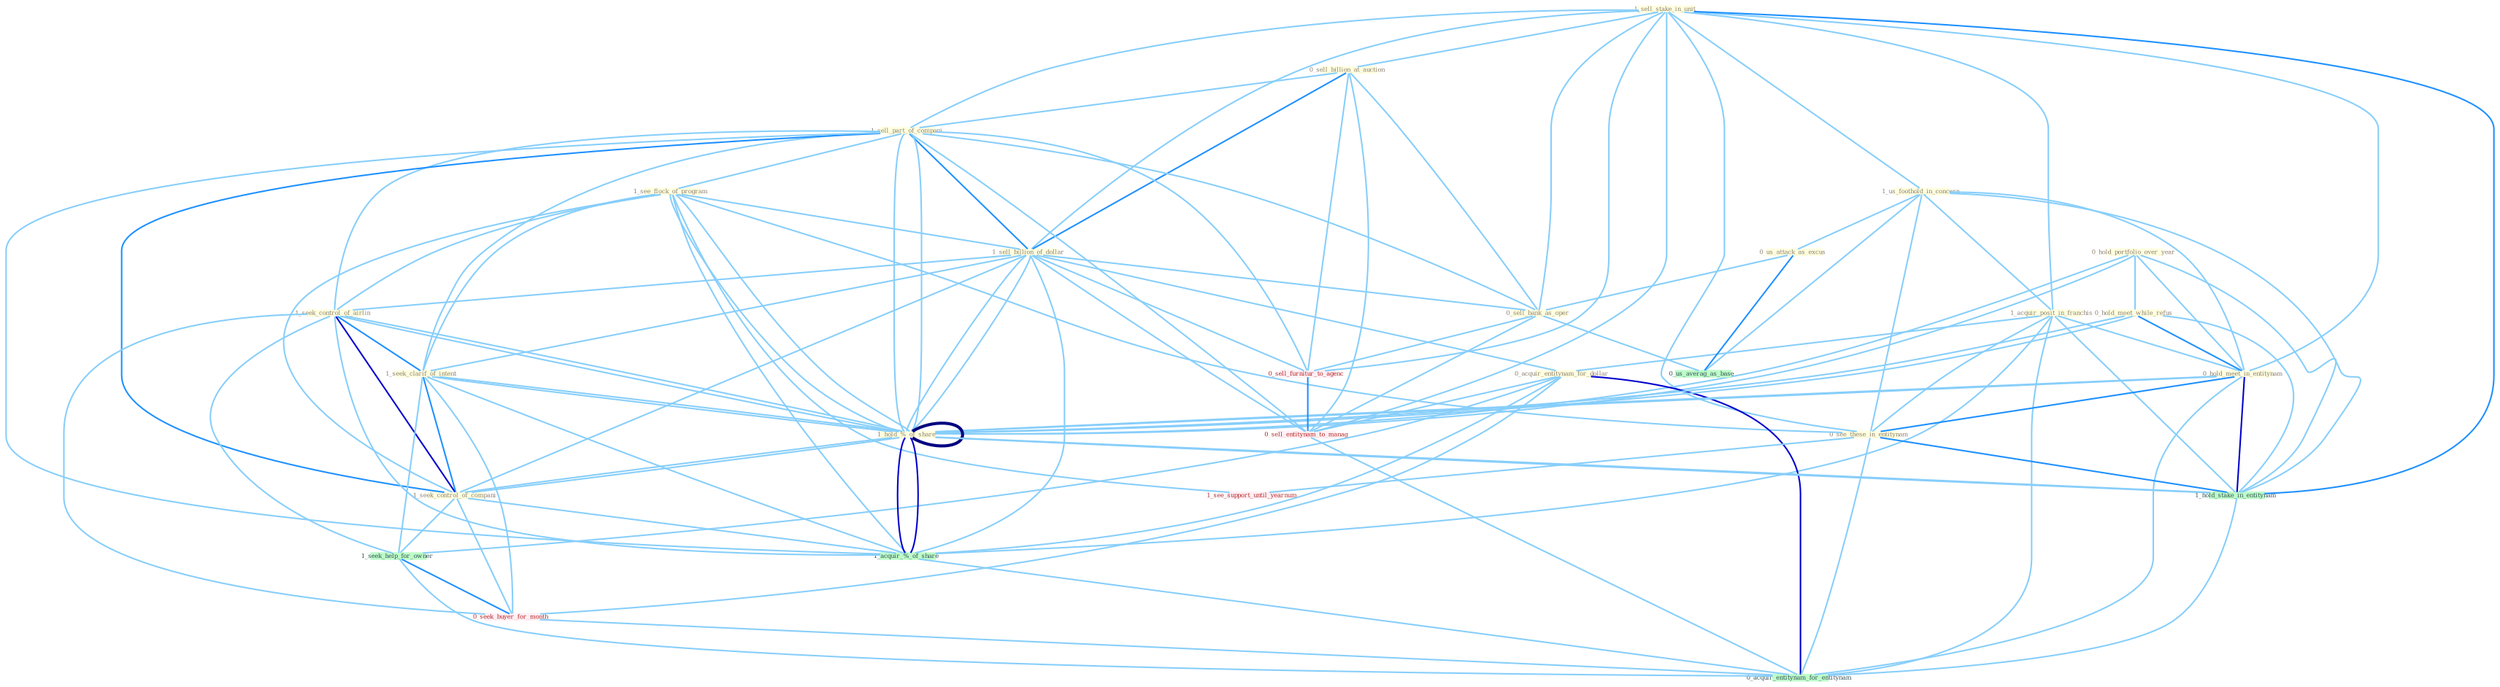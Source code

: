 Graph G{ 
    node
    [shape=polygon,style=filled,width=.5,height=.06,color="#BDFCC9",fixedsize=true,fontsize=4,
    fontcolor="#2f4f4f"];
    {node
    [color="#ffffe0", fontcolor="#8b7d6b"] "1_sell_stake_in_unit " "0_sell_billion_at_auction " "0_hold_portfolio_over_year " "1_sell_part_of_compani " "1_see_flock_of_program " "1_us_foothold_in_concern " "1_sell_billion_of_dollar " "1_seek_control_of_airlin " "1_acquir_posit_in_franchis " "1_seek_clarif_of_intent " "0_us_attack_as_excus " "0_acquir_entitynam_for_dollar " "0_hold_meet_while_refus " "0_sell_bank_as_oper " "0_hold_meet_in_entitynam " "1_hold_%_of_share " "0_see_these_in_entitynam " "1_seek_control_of_compani "}
{node [color="#fff0f5", fontcolor="#b22222"] "0_seek_buyer_for_month " "1_see_support_until_yearnum " "0_sell_furnitur_to_agenc " "0_sell_entitynam_to_manag "}
edge [color="#B0E2FF"];

	"1_sell_stake_in_unit " -- "0_sell_billion_at_auction " [w="1", color="#87cefa" ];
	"1_sell_stake_in_unit " -- "1_sell_part_of_compani " [w="1", color="#87cefa" ];
	"1_sell_stake_in_unit " -- "1_us_foothold_in_concern " [w="1", color="#87cefa" ];
	"1_sell_stake_in_unit " -- "1_sell_billion_of_dollar " [w="1", color="#87cefa" ];
	"1_sell_stake_in_unit " -- "1_acquir_posit_in_franchis " [w="1", color="#87cefa" ];
	"1_sell_stake_in_unit " -- "0_sell_bank_as_oper " [w="1", color="#87cefa" ];
	"1_sell_stake_in_unit " -- "0_hold_meet_in_entitynam " [w="1", color="#87cefa" ];
	"1_sell_stake_in_unit " -- "0_see_these_in_entitynam " [w="1", color="#87cefa" ];
	"1_sell_stake_in_unit " -- "1_hold_stake_in_entitynam " [w="2", color="#1e90ff" , len=0.8];
	"1_sell_stake_in_unit " -- "0_sell_furnitur_to_agenc " [w="1", color="#87cefa" ];
	"1_sell_stake_in_unit " -- "0_sell_entitynam_to_manag " [w="1", color="#87cefa" ];
	"0_sell_billion_at_auction " -- "1_sell_part_of_compani " [w="1", color="#87cefa" ];
	"0_sell_billion_at_auction " -- "1_sell_billion_of_dollar " [w="2", color="#1e90ff" , len=0.8];
	"0_sell_billion_at_auction " -- "0_sell_bank_as_oper " [w="1", color="#87cefa" ];
	"0_sell_billion_at_auction " -- "0_sell_furnitur_to_agenc " [w="1", color="#87cefa" ];
	"0_sell_billion_at_auction " -- "0_sell_entitynam_to_manag " [w="1", color="#87cefa" ];
	"0_hold_portfolio_over_year " -- "0_hold_meet_while_refus " [w="1", color="#87cefa" ];
	"0_hold_portfolio_over_year " -- "0_hold_meet_in_entitynam " [w="1", color="#87cefa" ];
	"0_hold_portfolio_over_year " -- "1_hold_%_of_share " [w="1", color="#87cefa" ];
	"0_hold_portfolio_over_year " -- "1_hold_%_of_share " [w="1", color="#87cefa" ];
	"0_hold_portfolio_over_year " -- "1_hold_stake_in_entitynam " [w="1", color="#87cefa" ];
	"1_sell_part_of_compani " -- "1_see_flock_of_program " [w="1", color="#87cefa" ];
	"1_sell_part_of_compani " -- "1_sell_billion_of_dollar " [w="2", color="#1e90ff" , len=0.8];
	"1_sell_part_of_compani " -- "1_seek_control_of_airlin " [w="1", color="#87cefa" ];
	"1_sell_part_of_compani " -- "1_seek_clarif_of_intent " [w="1", color="#87cefa" ];
	"1_sell_part_of_compani " -- "0_sell_bank_as_oper " [w="1", color="#87cefa" ];
	"1_sell_part_of_compani " -- "1_hold_%_of_share " [w="1", color="#87cefa" ];
	"1_sell_part_of_compani " -- "1_seek_control_of_compani " [w="2", color="#1e90ff" , len=0.8];
	"1_sell_part_of_compani " -- "1_hold_%_of_share " [w="1", color="#87cefa" ];
	"1_sell_part_of_compani " -- "1_acquir_%_of_share " [w="1", color="#87cefa" ];
	"1_sell_part_of_compani " -- "0_sell_furnitur_to_agenc " [w="1", color="#87cefa" ];
	"1_sell_part_of_compani " -- "0_sell_entitynam_to_manag " [w="1", color="#87cefa" ];
	"1_see_flock_of_program " -- "1_sell_billion_of_dollar " [w="1", color="#87cefa" ];
	"1_see_flock_of_program " -- "1_seek_control_of_airlin " [w="1", color="#87cefa" ];
	"1_see_flock_of_program " -- "1_seek_clarif_of_intent " [w="1", color="#87cefa" ];
	"1_see_flock_of_program " -- "1_hold_%_of_share " [w="1", color="#87cefa" ];
	"1_see_flock_of_program " -- "0_see_these_in_entitynam " [w="1", color="#87cefa" ];
	"1_see_flock_of_program " -- "1_seek_control_of_compani " [w="1", color="#87cefa" ];
	"1_see_flock_of_program " -- "1_hold_%_of_share " [w="1", color="#87cefa" ];
	"1_see_flock_of_program " -- "1_acquir_%_of_share " [w="1", color="#87cefa" ];
	"1_see_flock_of_program " -- "1_see_support_until_yearnum " [w="1", color="#87cefa" ];
	"1_us_foothold_in_concern " -- "1_acquir_posit_in_franchis " [w="1", color="#87cefa" ];
	"1_us_foothold_in_concern " -- "0_us_attack_as_excus " [w="1", color="#87cefa" ];
	"1_us_foothold_in_concern " -- "0_hold_meet_in_entitynam " [w="1", color="#87cefa" ];
	"1_us_foothold_in_concern " -- "0_see_these_in_entitynam " [w="1", color="#87cefa" ];
	"1_us_foothold_in_concern " -- "1_hold_stake_in_entitynam " [w="1", color="#87cefa" ];
	"1_us_foothold_in_concern " -- "0_us_averag_as_base " [w="1", color="#87cefa" ];
	"1_sell_billion_of_dollar " -- "1_seek_control_of_airlin " [w="1", color="#87cefa" ];
	"1_sell_billion_of_dollar " -- "1_seek_clarif_of_intent " [w="1", color="#87cefa" ];
	"1_sell_billion_of_dollar " -- "0_acquir_entitynam_for_dollar " [w="1", color="#87cefa" ];
	"1_sell_billion_of_dollar " -- "0_sell_bank_as_oper " [w="1", color="#87cefa" ];
	"1_sell_billion_of_dollar " -- "1_hold_%_of_share " [w="1", color="#87cefa" ];
	"1_sell_billion_of_dollar " -- "1_seek_control_of_compani " [w="1", color="#87cefa" ];
	"1_sell_billion_of_dollar " -- "1_hold_%_of_share " [w="1", color="#87cefa" ];
	"1_sell_billion_of_dollar " -- "1_acquir_%_of_share " [w="1", color="#87cefa" ];
	"1_sell_billion_of_dollar " -- "0_sell_furnitur_to_agenc " [w="1", color="#87cefa" ];
	"1_sell_billion_of_dollar " -- "0_sell_entitynam_to_manag " [w="1", color="#87cefa" ];
	"1_seek_control_of_airlin " -- "1_seek_clarif_of_intent " [w="2", color="#1e90ff" , len=0.8];
	"1_seek_control_of_airlin " -- "1_hold_%_of_share " [w="1", color="#87cefa" ];
	"1_seek_control_of_airlin " -- "1_seek_control_of_compani " [w="3", color="#0000cd" , len=0.6];
	"1_seek_control_of_airlin " -- "1_hold_%_of_share " [w="1", color="#87cefa" ];
	"1_seek_control_of_airlin " -- "1_seek_help_for_owner " [w="1", color="#87cefa" ];
	"1_seek_control_of_airlin " -- "0_seek_buyer_for_month " [w="1", color="#87cefa" ];
	"1_seek_control_of_airlin " -- "1_acquir_%_of_share " [w="1", color="#87cefa" ];
	"1_acquir_posit_in_franchis " -- "0_acquir_entitynam_for_dollar " [w="1", color="#87cefa" ];
	"1_acquir_posit_in_franchis " -- "0_hold_meet_in_entitynam " [w="1", color="#87cefa" ];
	"1_acquir_posit_in_franchis " -- "0_see_these_in_entitynam " [w="1", color="#87cefa" ];
	"1_acquir_posit_in_franchis " -- "1_hold_stake_in_entitynam " [w="1", color="#87cefa" ];
	"1_acquir_posit_in_franchis " -- "1_acquir_%_of_share " [w="1", color="#87cefa" ];
	"1_acquir_posit_in_franchis " -- "0_acquir_entitynam_for_entitynam " [w="1", color="#87cefa" ];
	"1_seek_clarif_of_intent " -- "1_hold_%_of_share " [w="1", color="#87cefa" ];
	"1_seek_clarif_of_intent " -- "1_seek_control_of_compani " [w="2", color="#1e90ff" , len=0.8];
	"1_seek_clarif_of_intent " -- "1_hold_%_of_share " [w="1", color="#87cefa" ];
	"1_seek_clarif_of_intent " -- "1_seek_help_for_owner " [w="1", color="#87cefa" ];
	"1_seek_clarif_of_intent " -- "0_seek_buyer_for_month " [w="1", color="#87cefa" ];
	"1_seek_clarif_of_intent " -- "1_acquir_%_of_share " [w="1", color="#87cefa" ];
	"0_us_attack_as_excus " -- "0_sell_bank_as_oper " [w="1", color="#87cefa" ];
	"0_us_attack_as_excus " -- "0_us_averag_as_base " [w="2", color="#1e90ff" , len=0.8];
	"0_acquir_entitynam_for_dollar " -- "1_seek_help_for_owner " [w="1", color="#87cefa" ];
	"0_acquir_entitynam_for_dollar " -- "0_seek_buyer_for_month " [w="1", color="#87cefa" ];
	"0_acquir_entitynam_for_dollar " -- "1_acquir_%_of_share " [w="1", color="#87cefa" ];
	"0_acquir_entitynam_for_dollar " -- "0_sell_entitynam_to_manag " [w="1", color="#87cefa" ];
	"0_acquir_entitynam_for_dollar " -- "0_acquir_entitynam_for_entitynam " [w="3", color="#0000cd" , len=0.6];
	"0_hold_meet_while_refus " -- "0_hold_meet_in_entitynam " [w="2", color="#1e90ff" , len=0.8];
	"0_hold_meet_while_refus " -- "1_hold_%_of_share " [w="1", color="#87cefa" ];
	"0_hold_meet_while_refus " -- "1_hold_%_of_share " [w="1", color="#87cefa" ];
	"0_hold_meet_while_refus " -- "1_hold_stake_in_entitynam " [w="1", color="#87cefa" ];
	"0_sell_bank_as_oper " -- "0_sell_furnitur_to_agenc " [w="1", color="#87cefa" ];
	"0_sell_bank_as_oper " -- "0_us_averag_as_base " [w="1", color="#87cefa" ];
	"0_sell_bank_as_oper " -- "0_sell_entitynam_to_manag " [w="1", color="#87cefa" ];
	"0_hold_meet_in_entitynam " -- "1_hold_%_of_share " [w="1", color="#87cefa" ];
	"0_hold_meet_in_entitynam " -- "0_see_these_in_entitynam " [w="2", color="#1e90ff" , len=0.8];
	"0_hold_meet_in_entitynam " -- "1_hold_%_of_share " [w="1", color="#87cefa" ];
	"0_hold_meet_in_entitynam " -- "1_hold_stake_in_entitynam " [w="3", color="#0000cd" , len=0.6];
	"0_hold_meet_in_entitynam " -- "0_acquir_entitynam_for_entitynam " [w="1", color="#87cefa" ];
	"1_hold_%_of_share " -- "1_seek_control_of_compani " [w="1", color="#87cefa" ];
	"1_hold_%_of_share " -- "1_hold_%_of_share " [w="4", style=bold, color="#000080", len=0.4];
	"1_hold_%_of_share " -- "1_hold_stake_in_entitynam " [w="1", color="#87cefa" ];
	"1_hold_%_of_share " -- "1_acquir_%_of_share " [w="3", color="#0000cd" , len=0.6];
	"0_see_these_in_entitynam " -- "1_hold_stake_in_entitynam " [w="2", color="#1e90ff" , len=0.8];
	"0_see_these_in_entitynam " -- "1_see_support_until_yearnum " [w="1", color="#87cefa" ];
	"0_see_these_in_entitynam " -- "0_acquir_entitynam_for_entitynam " [w="1", color="#87cefa" ];
	"1_seek_control_of_compani " -- "1_hold_%_of_share " [w="1", color="#87cefa" ];
	"1_seek_control_of_compani " -- "1_seek_help_for_owner " [w="1", color="#87cefa" ];
	"1_seek_control_of_compani " -- "0_seek_buyer_for_month " [w="1", color="#87cefa" ];
	"1_seek_control_of_compani " -- "1_acquir_%_of_share " [w="1", color="#87cefa" ];
	"1_hold_%_of_share " -- "1_hold_stake_in_entitynam " [w="1", color="#87cefa" ];
	"1_hold_%_of_share " -- "1_acquir_%_of_share " [w="3", color="#0000cd" , len=0.6];
	"1_hold_stake_in_entitynam " -- "0_acquir_entitynam_for_entitynam " [w="1", color="#87cefa" ];
	"1_seek_help_for_owner " -- "0_seek_buyer_for_month " [w="2", color="#1e90ff" , len=0.8];
	"1_seek_help_for_owner " -- "0_acquir_entitynam_for_entitynam " [w="1", color="#87cefa" ];
	"0_seek_buyer_for_month " -- "0_acquir_entitynam_for_entitynam " [w="1", color="#87cefa" ];
	"1_acquir_%_of_share " -- "0_acquir_entitynam_for_entitynam " [w="1", color="#87cefa" ];
	"0_sell_furnitur_to_agenc " -- "0_sell_entitynam_to_manag " [w="2", color="#1e90ff" , len=0.8];
	"0_sell_entitynam_to_manag " -- "0_acquir_entitynam_for_entitynam " [w="1", color="#87cefa" ];
}